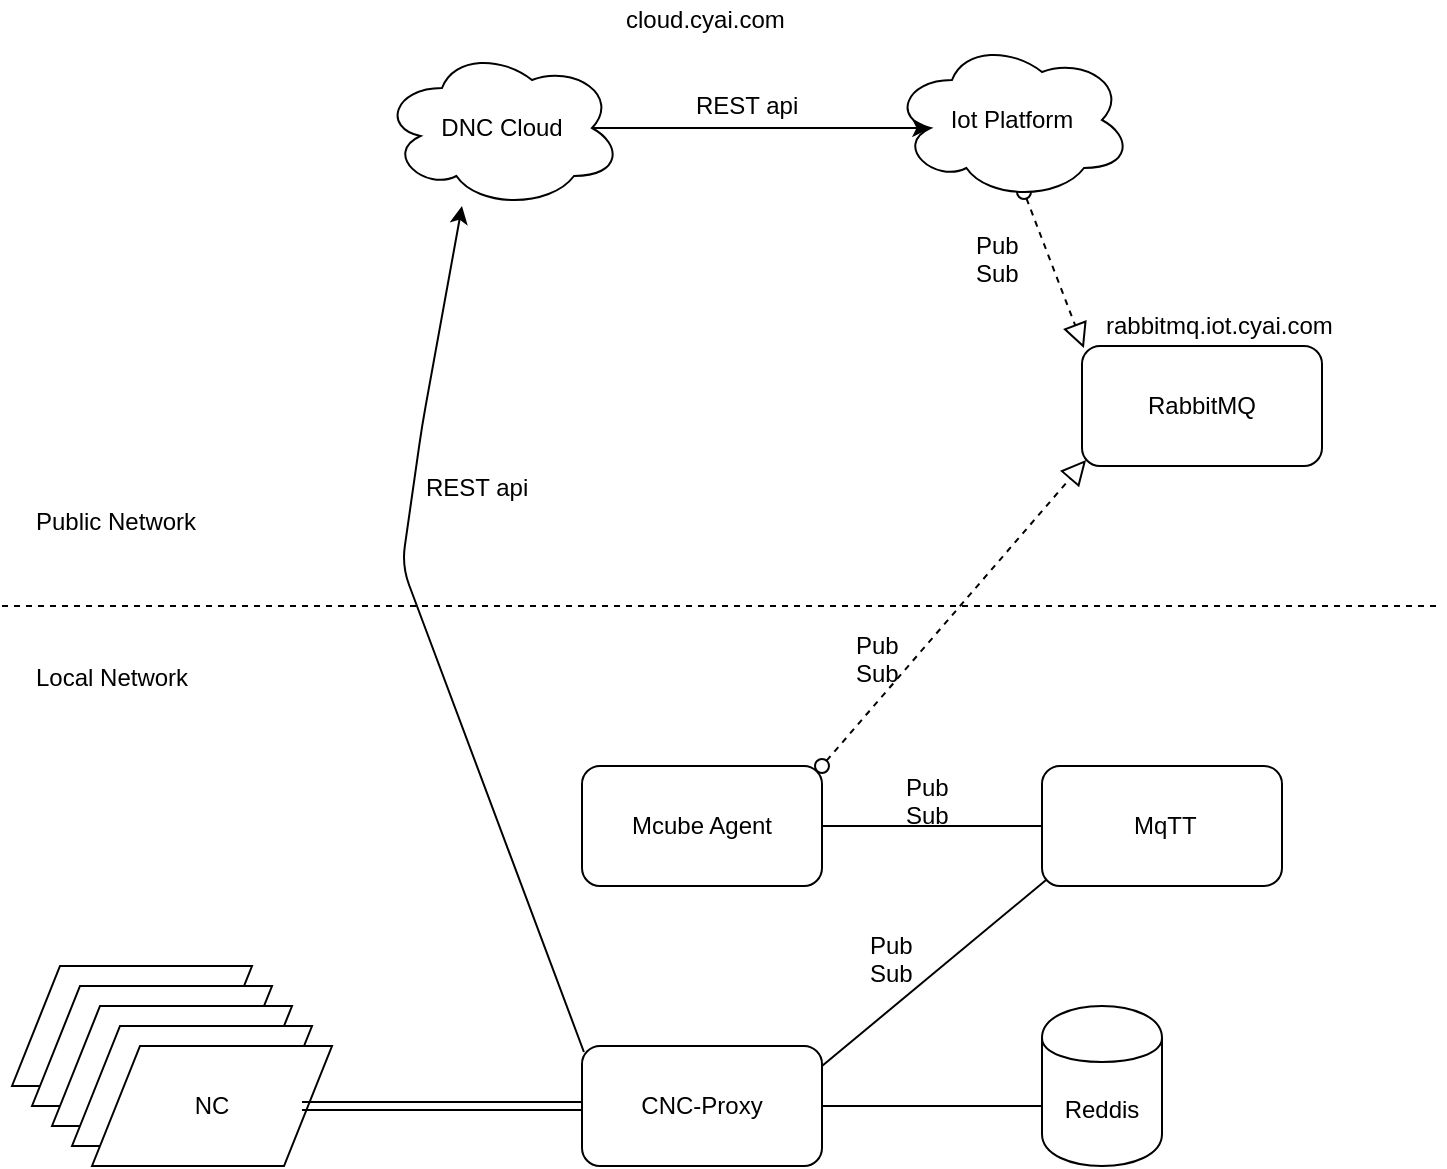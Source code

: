 <mxfile version="11.2.3" type="github" pages="1"><diagram id="Hy_D6MKF1IKnsK7ovJGc" name="Page-1"><mxGraphModel dx="786" dy="496" grid="1" gridSize="10" guides="1" tooltips="1" connect="1" arrows="1" fold="1" page="1" pageScale="1" pageWidth="827" pageHeight="1169" math="0" shadow="0"><root><mxCell id="0"/><mxCell id="1" parent="0"/><mxCell id="63n7rh9HoiTFIodZpKey-1" value="" style="endArrow=none;dashed=1;html=1;" parent="1" edge="1"><mxGeometry width="50" height="50" relative="1" as="geometry"><mxPoint x="20" y="400" as="sourcePoint"/><mxPoint x="740" y="400" as="targetPoint"/><Array as="points"><mxPoint x="130" y="400"/></Array></mxGeometry></mxCell><mxCell id="63n7rh9HoiTFIodZpKey-2" value="CNC-Proxy" style="rounded=1;whiteSpace=wrap;html=1;" parent="1" vertex="1"><mxGeometry x="310" y="620" width="120" height="60" as="geometry"/></mxCell><mxCell id="63n7rh9HoiTFIodZpKey-3" value="&lt;div&gt;RabbitMQ&lt;/div&gt;" style="rounded=1;whiteSpace=wrap;html=1;" parent="1" vertex="1"><mxGeometry x="560" y="270" width="120" height="60" as="geometry"/></mxCell><mxCell id="63n7rh9HoiTFIodZpKey-4" value="DNC Cloud" style="ellipse;shape=cloud;whiteSpace=wrap;html=1;" parent="1" vertex="1"><mxGeometry x="210" y="121" width="120" height="80" as="geometry"/></mxCell><mxCell id="63n7rh9HoiTFIodZpKey-5" value="Reddis" style="shape=cylinder;whiteSpace=wrap;html=1;boundedLbl=1;backgroundOutline=1;" parent="1" vertex="1"><mxGeometry x="540" y="600" width="60" height="80" as="geometry"/></mxCell><mxCell id="63n7rh9HoiTFIodZpKey-6" value="Mcube Agent" style="rounded=1;whiteSpace=wrap;html=1;" parent="1" vertex="1"><mxGeometry x="310" y="480" width="120" height="60" as="geometry"/></mxCell><mxCell id="63n7rh9HoiTFIodZpKey-8" value="&lt;div&gt;Pub&lt;br&gt;&lt;/div&gt;&lt;div&gt;Sub&lt;/div&gt;" style="text;html=1;resizable=0;points=[];autosize=1;align=left;verticalAlign=top;spacingTop=-4;" parent="1" vertex="1"><mxGeometry x="505" y="210" width="40" height="30" as="geometry"/></mxCell><mxCell id="63n7rh9HoiTFIodZpKey-10" value="&lt;div&gt;Pub&lt;/div&gt;&lt;div&gt;Sub&lt;br&gt;&lt;/div&gt;" style="text;html=1;resizable=0;points=[];autosize=1;align=left;verticalAlign=top;spacingTop=-4;" parent="1" vertex="1"><mxGeometry x="445" y="410" width="40" height="30" as="geometry"/></mxCell><mxCell id="63n7rh9HoiTFIodZpKey-13" value="&lt;div&gt;Local Network&lt;/div&gt;&lt;div&gt;&lt;br&gt;&lt;/div&gt;" style="text;html=1;resizable=0;points=[];autosize=1;align=left;verticalAlign=top;spacingTop=-4;" parent="1" vertex="1"><mxGeometry x="35" y="426" width="100" height="30" as="geometry"/></mxCell><mxCell id="63n7rh9HoiTFIodZpKey-14" value="&lt;div&gt;Public Network&lt;/div&gt;" style="text;html=1;resizable=0;points=[];autosize=1;align=left;verticalAlign=top;spacingTop=-4;" parent="1" vertex="1"><mxGeometry x="35" y="348" width="100" height="20" as="geometry"/></mxCell><mxCell id="63n7rh9HoiTFIodZpKey-15" value="&lt;div&gt;rabbitmq.iot.cyai.com&lt;/div&gt;&lt;div&gt;&lt;br&gt;&lt;/div&gt;" style="text;html=1;resizable=0;points=[];autosize=1;align=left;verticalAlign=top;spacingTop=-4;" parent="1" vertex="1"><mxGeometry x="570" y="250" width="140" height="30" as="geometry"/></mxCell><mxCell id="63n7rh9HoiTFIodZpKey-21" value="NC" style="shape=parallelogram;perimeter=parallelogramPerimeter;whiteSpace=wrap;html=1;" parent="1" vertex="1"><mxGeometry x="25" y="580" width="120" height="60" as="geometry"/></mxCell><mxCell id="63n7rh9HoiTFIodZpKey-24" value="NC" style="shape=parallelogram;perimeter=parallelogramPerimeter;whiteSpace=wrap;html=1;" parent="1" vertex="1"><mxGeometry x="35" y="590" width="120" height="60" as="geometry"/></mxCell><mxCell id="63n7rh9HoiTFIodZpKey-25" value="NC" style="shape=parallelogram;perimeter=parallelogramPerimeter;whiteSpace=wrap;html=1;" parent="1" vertex="1"><mxGeometry x="45" y="600" width="120" height="60" as="geometry"/></mxCell><mxCell id="63n7rh9HoiTFIodZpKey-26" value="NC" style="shape=parallelogram;perimeter=parallelogramPerimeter;whiteSpace=wrap;html=1;" parent="1" vertex="1"><mxGeometry x="55" y="610" width="120" height="60" as="geometry"/></mxCell><mxCell id="63n7rh9HoiTFIodZpKey-27" value="NC" style="shape=parallelogram;perimeter=parallelogramPerimeter;whiteSpace=wrap;html=1;" parent="1" vertex="1"><mxGeometry x="65" y="620" width="120" height="60" as="geometry"/></mxCell><mxCell id="63n7rh9HoiTFIodZpKey-29" value="" style="startArrow=oval;startFill=0;startSize=7;endArrow=block;endFill=0;endSize=10;dashed=1;html=1;entryX=0.008;entryY=0.017;entryDx=0;entryDy=0;entryPerimeter=0;exitX=0.55;exitY=0.95;exitDx=0;exitDy=0;exitPerimeter=0;" parent="1" target="63n7rh9HoiTFIodZpKey-3" edge="1" source="NQtznV0UWi1KP-r2HlkN-1"><mxGeometry width="100" relative="1" as="geometry"><mxPoint x="510" y="180" as="sourcePoint"/><mxPoint x="525" y="170" as="targetPoint"/></mxGeometry></mxCell><mxCell id="63n7rh9HoiTFIodZpKey-30" value="" style="startArrow=oval;startFill=0;startSize=7;endArrow=block;endFill=0;endSize=10;dashed=1;html=1;entryX=0.017;entryY=0.95;entryDx=0;entryDy=0;entryPerimeter=0;" parent="1" target="63n7rh9HoiTFIodZpKey-3" edge="1"><mxGeometry width="100" relative="1" as="geometry"><mxPoint x="430" y="480" as="sourcePoint"/><mxPoint x="530" y="480" as="targetPoint"/></mxGeometry></mxCell><mxCell id="63n7rh9HoiTFIodZpKey-33" value="" style="shape=link;html=1;entryX=0;entryY=0.5;entryDx=0;entryDy=0;" parent="1" target="63n7rh9HoiTFIodZpKey-2" edge="1"><mxGeometry width="100" relative="1" as="geometry"><mxPoint x="170" y="650" as="sourcePoint"/><mxPoint x="300" y="650" as="targetPoint"/></mxGeometry></mxCell><mxCell id="63n7rh9HoiTFIodZpKey-38" value="" style="endArrow=none;html=1;exitX=1;exitY=0.5;exitDx=0;exitDy=0;entryX=0;entryY=0.625;entryDx=0;entryDy=0;entryPerimeter=0;" parent="1" source="63n7rh9HoiTFIodZpKey-2" target="63n7rh9HoiTFIodZpKey-5" edge="1"><mxGeometry width="50" height="50" relative="1" as="geometry"><mxPoint x="430" y="680" as="sourcePoint"/><mxPoint x="480" y="630" as="targetPoint"/></mxGeometry></mxCell><mxCell id="63n7rh9HoiTFIodZpKey-39" value="" style="endArrow=none;html=1;entryX=0;entryY=0.5;entryDx=0;entryDy=0;exitX=1;exitY=0.5;exitDx=0;exitDy=0;" parent="1" target="NQtznV0UWi1KP-r2HlkN-8" edge="1" source="63n7rh9HoiTFIodZpKey-6"><mxGeometry width="50" height="50" relative="1" as="geometry"><mxPoint x="430" y="535" as="sourcePoint"/><mxPoint x="540" y="600" as="targetPoint"/></mxGeometry></mxCell><mxCell id="63n7rh9HoiTFIodZpKey-42" value="REST api" style="text;html=1;resizable=0;points=[];autosize=1;align=left;verticalAlign=top;spacingTop=-4;" parent="1" vertex="1"><mxGeometry x="230" y="331" width="60" height="20" as="geometry"/></mxCell><mxCell id="63n7rh9HoiTFIodZpKey-43" value="cloud.cyai.com" style="text;html=1;resizable=0;points=[];autosize=1;align=left;verticalAlign=top;spacingTop=-4;" parent="1" vertex="1"><mxGeometry x="330" y="97" width="100" height="20" as="geometry"/></mxCell><mxCell id="1j1rBuAR_wwFERAADHfh-1" value="" style="endArrow=classic;html=1;exitX=0.008;exitY=0.05;exitDx=0;exitDy=0;exitPerimeter=0;" parent="1" source="63n7rh9HoiTFIodZpKey-2" edge="1"><mxGeometry width="50" height="50" relative="1" as="geometry"><mxPoint x="280" y="620" as="sourcePoint"/><mxPoint x="250" y="200" as="targetPoint"/><Array as="points"><mxPoint x="220" y="380"/><mxPoint x="230" y="310"/></Array></mxGeometry></mxCell><mxCell id="NQtznV0UWi1KP-r2HlkN-1" value="Iot Platform" style="ellipse;shape=cloud;whiteSpace=wrap;html=1;" vertex="1" parent="1"><mxGeometry x="465" y="117" width="120" height="80" as="geometry"/></mxCell><mxCell id="NQtznV0UWi1KP-r2HlkN-2" value="" style="endArrow=classic;html=1;exitX=0.875;exitY=0.5;exitDx=0;exitDy=0;exitPerimeter=0;entryX=0.16;entryY=0.55;entryDx=0;entryDy=0;entryPerimeter=0;" edge="1" parent="1" source="63n7rh9HoiTFIodZpKey-4" target="NQtznV0UWi1KP-r2HlkN-1"><mxGeometry width="50" height="50" relative="1" as="geometry"><mxPoint x="330" y="180" as="sourcePoint"/><mxPoint x="380" y="130" as="targetPoint"/></mxGeometry></mxCell><mxCell id="NQtznV0UWi1KP-r2HlkN-3" value="REST api" style="text;html=1;resizable=0;points=[];autosize=1;align=left;verticalAlign=top;spacingTop=-4;" vertex="1" parent="1"><mxGeometry x="365" y="140" width="70" height="20" as="geometry"/></mxCell><mxCell id="NQtznV0UWi1KP-r2HlkN-8" value="&amp;nbsp;MqTT" style="rounded=1;whiteSpace=wrap;html=1;" vertex="1" parent="1"><mxGeometry x="540" y="480" width="120" height="60" as="geometry"/></mxCell><mxCell id="NQtznV0UWi1KP-r2HlkN-9" value="&lt;div&gt;Pub&lt;/div&gt;&lt;div&gt;Sub&lt;br&gt;&lt;/div&gt;" style="text;html=1;resizable=0;points=[];autosize=1;align=left;verticalAlign=top;spacingTop=-4;" vertex="1" parent="1"><mxGeometry x="470" y="481" width="40" height="30" as="geometry"/></mxCell><mxCell id="NQtznV0UWi1KP-r2HlkN-10" value="" style="endArrow=none;html=1;entryX=0.017;entryY=0.95;entryDx=0;entryDy=0;entryPerimeter=0;" edge="1" parent="1" target="NQtznV0UWi1KP-r2HlkN-8"><mxGeometry width="50" height="50" relative="1" as="geometry"><mxPoint x="430" y="630" as="sourcePoint"/><mxPoint x="550" y="540" as="targetPoint"/></mxGeometry></mxCell><mxCell id="NQtznV0UWi1KP-r2HlkN-11" value="&lt;div&gt;Pub&lt;/div&gt;&lt;div&gt;Sub&lt;br&gt;&lt;/div&gt;" style="text;html=1;resizable=0;points=[];autosize=1;align=left;verticalAlign=top;spacingTop=-4;" vertex="1" parent="1"><mxGeometry x="452" y="560" width="40" height="30" as="geometry"/></mxCell></root></mxGraphModel></diagram></mxfile>